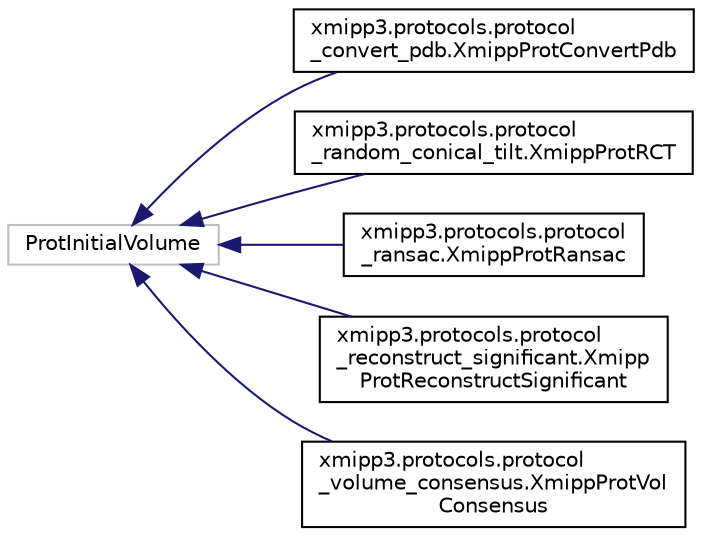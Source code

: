 digraph "Graphical Class Hierarchy"
{
  edge [fontname="Helvetica",fontsize="10",labelfontname="Helvetica",labelfontsize="10"];
  node [fontname="Helvetica",fontsize="10",shape=record];
  rankdir="LR";
  Node381 [label="ProtInitialVolume",height=0.2,width=0.4,color="grey75", fillcolor="white", style="filled"];
  Node381 -> Node0 [dir="back",color="midnightblue",fontsize="10",style="solid",fontname="Helvetica"];
  Node0 [label="xmipp3.protocols.protocol\l_convert_pdb.XmippProtConvertPdb",height=0.2,width=0.4,color="black", fillcolor="white", style="filled",URL="$classxmipp3_1_1protocols_1_1protocol__convert__pdb_1_1XmippProtConvertPdb.html"];
  Node381 -> Node383 [dir="back",color="midnightblue",fontsize="10",style="solid",fontname="Helvetica"];
  Node383 [label="xmipp3.protocols.protocol\l_random_conical_tilt.XmippProtRCT",height=0.2,width=0.4,color="black", fillcolor="white", style="filled",URL="$classxmipp3_1_1protocols_1_1protocol__random__conical__tilt_1_1XmippProtRCT.html"];
  Node381 -> Node384 [dir="back",color="midnightblue",fontsize="10",style="solid",fontname="Helvetica"];
  Node384 [label="xmipp3.protocols.protocol\l_ransac.XmippProtRansac",height=0.2,width=0.4,color="black", fillcolor="white", style="filled",URL="$classxmipp3_1_1protocols_1_1protocol__ransac_1_1XmippProtRansac.html"];
  Node381 -> Node385 [dir="back",color="midnightblue",fontsize="10",style="solid",fontname="Helvetica"];
  Node385 [label="xmipp3.protocols.protocol\l_reconstruct_significant.Xmipp\lProtReconstructSignificant",height=0.2,width=0.4,color="black", fillcolor="white", style="filled",URL="$classxmipp3_1_1protocols_1_1protocol__reconstruct__significant_1_1XmippProtReconstructSignificant.html"];
  Node381 -> Node386 [dir="back",color="midnightblue",fontsize="10",style="solid",fontname="Helvetica"];
  Node386 [label="xmipp3.protocols.protocol\l_volume_consensus.XmippProtVol\lConsensus",height=0.2,width=0.4,color="black", fillcolor="white", style="filled",URL="$classxmipp3_1_1protocols_1_1protocol__volume__consensus_1_1XmippProtVolConsensus.html"];
}

